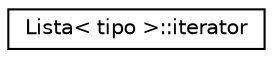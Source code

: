 digraph "Representación gráfica de la clase"
{
  edge [fontname="Helvetica",fontsize="10",labelfontname="Helvetica",labelfontsize="10"];
  node [fontname="Helvetica",fontsize="10",shape=record];
  rankdir="LR";
  Node0 [label="Lista\< tipo \>::iterator",height=0.2,width=0.4,color="black", fillcolor="white", style="filled",URL="$classLista_1_1iterator.html"];
}
